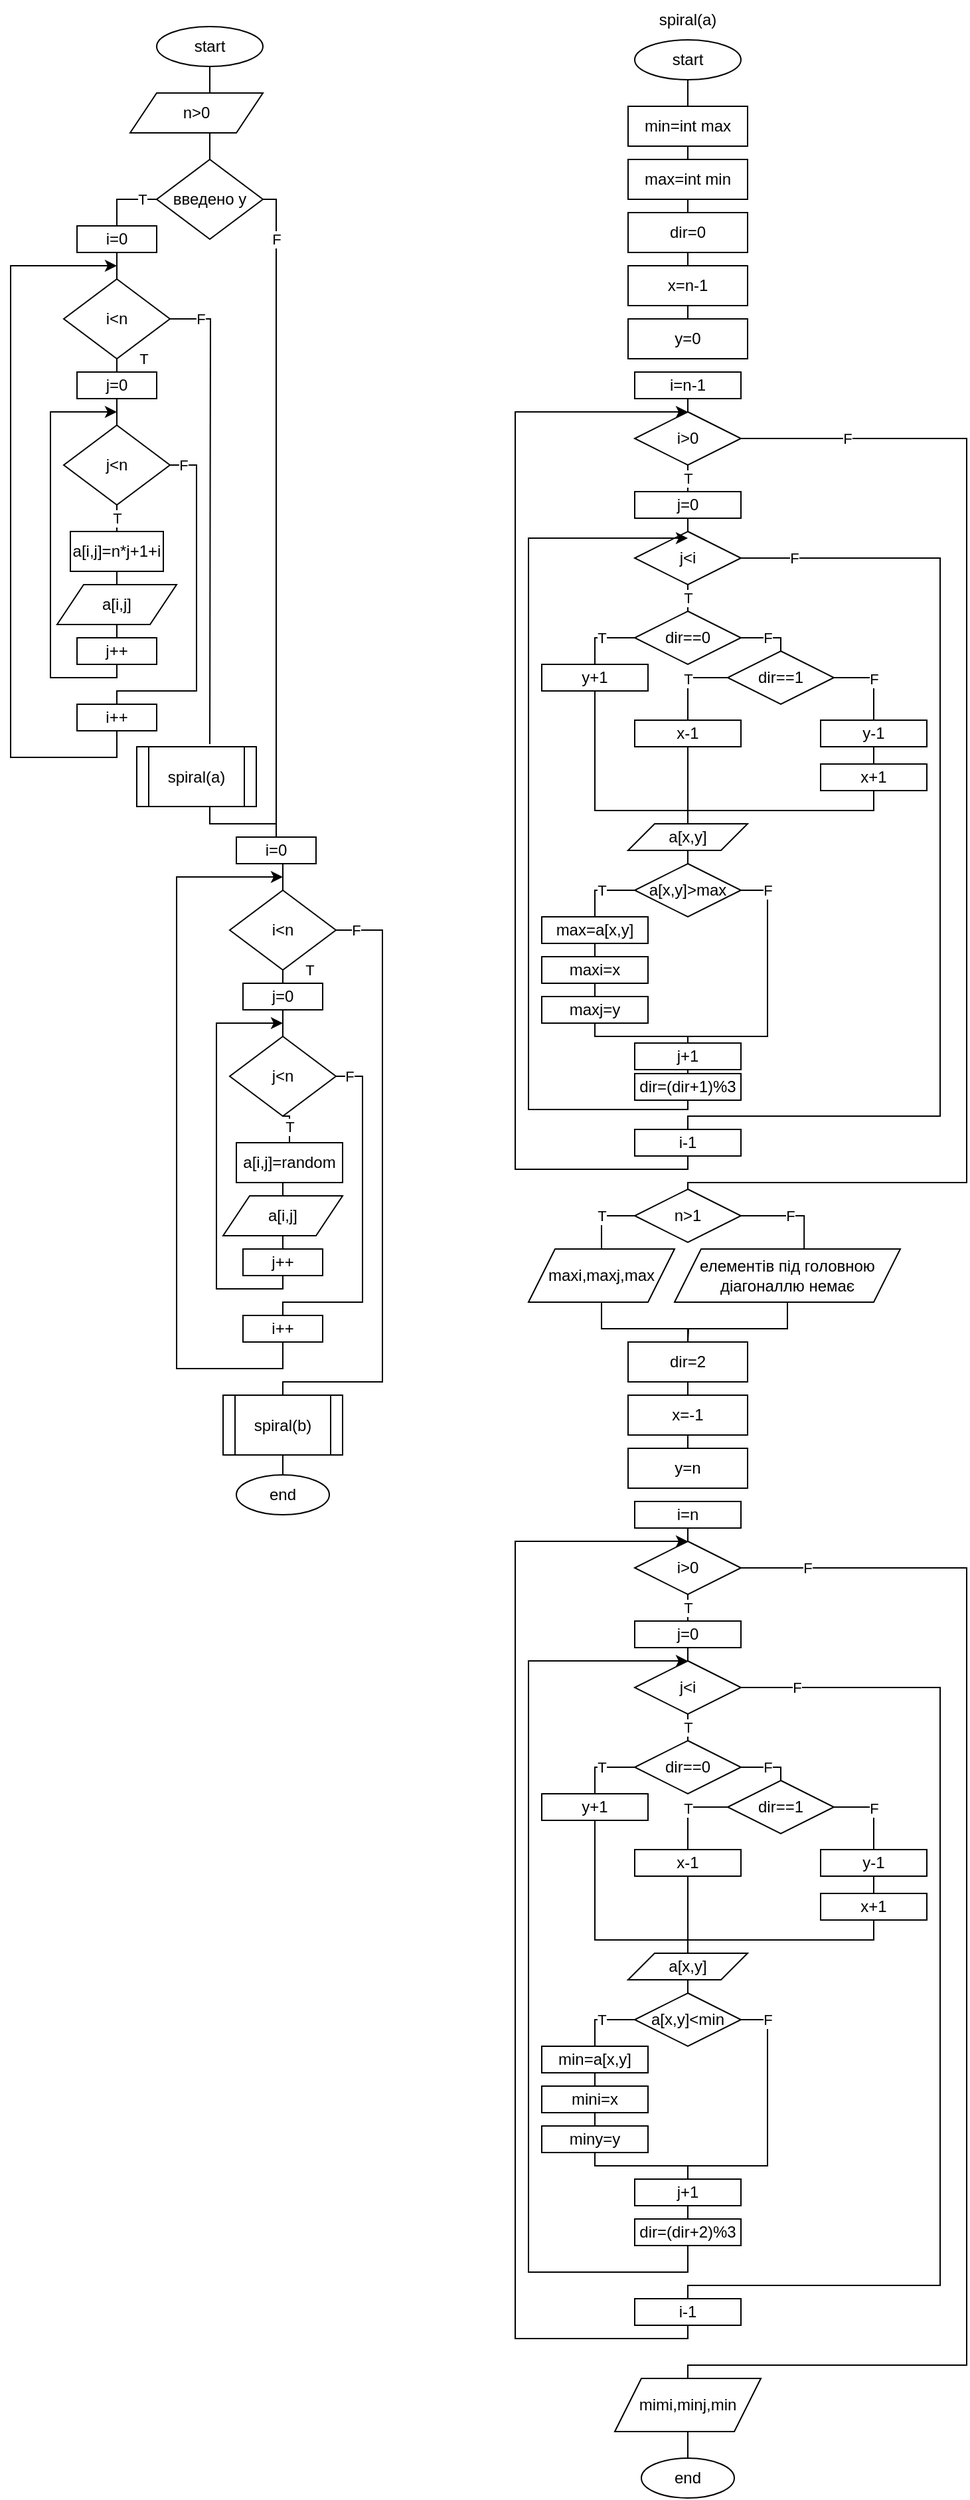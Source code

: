 <mxfile version="15.8.3" type="device"><diagram id="817BqysdVXZnZesyLynU" name="Page-1"><mxGraphModel dx="571" dy="338" grid="1" gridSize="10" guides="1" tooltips="1" connect="1" arrows="1" fold="1" page="1" pageScale="1" pageWidth="827" pageHeight="1169" math="0" shadow="0"><root><mxCell id="0"/><mxCell id="1" parent="0"/><mxCell id="iMZsh2iCq_aLmvbt0NSU-3" style="edgeStyle=orthogonalEdgeStyle;rounded=0;orthogonalLoop=1;jettySize=auto;html=1;exitX=0.5;exitY=1;exitDx=0;exitDy=0;entryX=0.6;entryY=0.067;entryDx=0;entryDy=0;entryPerimeter=0;endArrow=none;endFill=0;" edge="1" parent="1" source="iMZsh2iCq_aLmvbt0NSU-1" target="iMZsh2iCq_aLmvbt0NSU-2"><mxGeometry relative="1" as="geometry"/></mxCell><mxCell id="iMZsh2iCq_aLmvbt0NSU-1" value="start" style="ellipse;whiteSpace=wrap;html=1;" vertex="1" parent="1"><mxGeometry x="200" y="20" width="80" height="30" as="geometry"/></mxCell><mxCell id="iMZsh2iCq_aLmvbt0NSU-6" style="edgeStyle=orthogonalEdgeStyle;rounded=0;orthogonalLoop=1;jettySize=auto;html=1;exitX=0.5;exitY=1;exitDx=0;exitDy=0;entryX=0.5;entryY=0;entryDx=0;entryDy=0;endArrow=none;endFill=0;" edge="1" parent="1" source="iMZsh2iCq_aLmvbt0NSU-2" target="iMZsh2iCq_aLmvbt0NSU-5"><mxGeometry relative="1" as="geometry"/></mxCell><mxCell id="iMZsh2iCq_aLmvbt0NSU-2" value="n&amp;gt;0" style="shape=parallelogram;perimeter=parallelogramPerimeter;whiteSpace=wrap;html=1;fixedSize=1;" vertex="1" parent="1"><mxGeometry x="180" y="70" width="100" height="30" as="geometry"/></mxCell><mxCell id="iMZsh2iCq_aLmvbt0NSU-8" value="T" style="edgeStyle=orthogonalEdgeStyle;rounded=0;orthogonalLoop=1;jettySize=auto;html=1;exitX=0;exitY=0.5;exitDx=0;exitDy=0;entryX=0.5;entryY=0;entryDx=0;entryDy=0;endArrow=none;endFill=0;" edge="1" parent="1" source="iMZsh2iCq_aLmvbt0NSU-5" target="iMZsh2iCq_aLmvbt0NSU-7"><mxGeometry x="-0.556" relative="1" as="geometry"><mxPoint as="offset"/></mxGeometry></mxCell><mxCell id="iMZsh2iCq_aLmvbt0NSU-45" value="F" style="edgeStyle=orthogonalEdgeStyle;rounded=0;orthogonalLoop=1;jettySize=auto;html=1;exitX=1;exitY=0.5;exitDx=0;exitDy=0;endArrow=none;endFill=0;entryX=0.5;entryY=0;entryDx=0;entryDy=0;" edge="1" parent="1" source="iMZsh2iCq_aLmvbt0NSU-5" target="iMZsh2iCq_aLmvbt0NSU-28"><mxGeometry x="-0.837" relative="1" as="geometry"><mxPoint x="290" y="240" as="targetPoint"/><Array as="points"><mxPoint x="290" y="150"/></Array><mxPoint as="offset"/></mxGeometry></mxCell><mxCell id="iMZsh2iCq_aLmvbt0NSU-5" value="введено у" style="rhombus;whiteSpace=wrap;html=1;" vertex="1" parent="1"><mxGeometry x="200" y="120" width="80" height="60" as="geometry"/></mxCell><mxCell id="iMZsh2iCq_aLmvbt0NSU-11" style="edgeStyle=orthogonalEdgeStyle;rounded=0;orthogonalLoop=1;jettySize=auto;html=1;exitX=0.5;exitY=1;exitDx=0;exitDy=0;entryX=0.5;entryY=0;entryDx=0;entryDy=0;endArrow=none;endFill=0;" edge="1" parent="1" source="iMZsh2iCq_aLmvbt0NSU-7" target="iMZsh2iCq_aLmvbt0NSU-10"><mxGeometry relative="1" as="geometry"/></mxCell><mxCell id="iMZsh2iCq_aLmvbt0NSU-7" value="i=0" style="rounded=0;whiteSpace=wrap;html=1;" vertex="1" parent="1"><mxGeometry x="140" y="170" width="60" height="20" as="geometry"/></mxCell><mxCell id="iMZsh2iCq_aLmvbt0NSU-15" value="T" style="edgeStyle=orthogonalEdgeStyle;rounded=0;orthogonalLoop=1;jettySize=auto;html=1;exitX=0.5;exitY=1;exitDx=0;exitDy=0;entryX=0.5;entryY=0;entryDx=0;entryDy=0;endArrow=none;endFill=0;" edge="1" parent="1" source="iMZsh2iCq_aLmvbt0NSU-10" target="iMZsh2iCq_aLmvbt0NSU-13"><mxGeometry x="-1" y="20" relative="1" as="geometry"><mxPoint as="offset"/></mxGeometry></mxCell><mxCell id="iMZsh2iCq_aLmvbt0NSU-44" value="F" style="edgeStyle=orthogonalEdgeStyle;rounded=0;orthogonalLoop=1;jettySize=auto;html=1;exitX=1;exitY=0.5;exitDx=0;exitDy=0;endArrow=none;endFill=0;" edge="1" parent="1" source="iMZsh2iCq_aLmvbt0NSU-10"><mxGeometry x="-0.871" relative="1" as="geometry"><mxPoint x="240" y="560" as="targetPoint"/><mxPoint as="offset"/></mxGeometry></mxCell><mxCell id="iMZsh2iCq_aLmvbt0NSU-10" value="i&amp;lt;n" style="rhombus;whiteSpace=wrap;html=1;" vertex="1" parent="1"><mxGeometry x="130" y="210" width="80" height="60" as="geometry"/></mxCell><mxCell id="iMZsh2iCq_aLmvbt0NSU-12" style="edgeStyle=orthogonalEdgeStyle;rounded=0;orthogonalLoop=1;jettySize=auto;html=1;exitX=0.5;exitY=1;exitDx=0;exitDy=0;entryX=0.5;entryY=0;entryDx=0;entryDy=0;endArrow=none;endFill=0;" edge="1" parent="1" source="iMZsh2iCq_aLmvbt0NSU-13" target="iMZsh2iCq_aLmvbt0NSU-14"><mxGeometry relative="1" as="geometry"/></mxCell><mxCell id="iMZsh2iCq_aLmvbt0NSU-13" value="j=0" style="rounded=0;whiteSpace=wrap;html=1;" vertex="1" parent="1"><mxGeometry x="140" y="280" width="60" height="20" as="geometry"/></mxCell><mxCell id="iMZsh2iCq_aLmvbt0NSU-17" value="T" style="edgeStyle=orthogonalEdgeStyle;rounded=0;orthogonalLoop=1;jettySize=auto;html=1;exitX=0.5;exitY=1;exitDx=0;exitDy=0;entryX=0.5;entryY=0;entryDx=0;entryDy=0;endArrow=none;endFill=0;" edge="1" parent="1" source="iMZsh2iCq_aLmvbt0NSU-14" target="iMZsh2iCq_aLmvbt0NSU-16"><mxGeometry relative="1" as="geometry"/></mxCell><mxCell id="iMZsh2iCq_aLmvbt0NSU-24" value="F" style="edgeStyle=orthogonalEdgeStyle;rounded=0;orthogonalLoop=1;jettySize=auto;html=1;exitX=1;exitY=0.5;exitDx=0;exitDy=0;entryX=0.5;entryY=0;entryDx=0;entryDy=0;endArrow=none;endFill=0;" edge="1" parent="1" source="iMZsh2iCq_aLmvbt0NSU-14" target="iMZsh2iCq_aLmvbt0NSU-21"><mxGeometry x="-0.923" relative="1" as="geometry"><Array as="points"><mxPoint x="230" y="350"/><mxPoint x="230" y="520"/><mxPoint x="170" y="520"/></Array><mxPoint as="offset"/></mxGeometry></mxCell><mxCell id="iMZsh2iCq_aLmvbt0NSU-14" value="j&amp;lt;n" style="rhombus;whiteSpace=wrap;html=1;" vertex="1" parent="1"><mxGeometry x="130" y="320" width="80" height="60" as="geometry"/></mxCell><mxCell id="iMZsh2iCq_aLmvbt0NSU-19" style="edgeStyle=orthogonalEdgeStyle;rounded=0;orthogonalLoop=1;jettySize=auto;html=1;exitX=0.5;exitY=1;exitDx=0;exitDy=0;entryX=0.5;entryY=0;entryDx=0;entryDy=0;endArrow=none;endFill=0;" edge="1" parent="1" source="iMZsh2iCq_aLmvbt0NSU-16" target="iMZsh2iCq_aLmvbt0NSU-18"><mxGeometry relative="1" as="geometry"/></mxCell><mxCell id="iMZsh2iCq_aLmvbt0NSU-16" value="a[i,j]=n*j+1+i" style="rounded=0;whiteSpace=wrap;html=1;" vertex="1" parent="1"><mxGeometry x="135" y="400" width="70" height="30" as="geometry"/></mxCell><mxCell id="iMZsh2iCq_aLmvbt0NSU-22" style="edgeStyle=orthogonalEdgeStyle;rounded=0;orthogonalLoop=1;jettySize=auto;html=1;exitX=0.5;exitY=1;exitDx=0;exitDy=0;entryX=0.5;entryY=0;entryDx=0;entryDy=0;endArrow=none;endFill=0;" edge="1" parent="1" source="iMZsh2iCq_aLmvbt0NSU-18" target="iMZsh2iCq_aLmvbt0NSU-20"><mxGeometry relative="1" as="geometry"/></mxCell><mxCell id="iMZsh2iCq_aLmvbt0NSU-18" value="a[i,j]" style="shape=parallelogram;perimeter=parallelogramPerimeter;whiteSpace=wrap;html=1;fixedSize=1;" vertex="1" parent="1"><mxGeometry x="125" y="440" width="90" height="30" as="geometry"/></mxCell><mxCell id="iMZsh2iCq_aLmvbt0NSU-25" style="edgeStyle=orthogonalEdgeStyle;rounded=0;orthogonalLoop=1;jettySize=auto;html=1;exitX=0.5;exitY=1;exitDx=0;exitDy=0;endArrow=classic;endFill=1;" edge="1" parent="1" source="iMZsh2iCq_aLmvbt0NSU-20"><mxGeometry relative="1" as="geometry"><mxPoint x="170" y="310" as="targetPoint"/><Array as="points"><mxPoint x="170" y="510"/><mxPoint x="120" y="510"/><mxPoint x="120" y="310"/></Array></mxGeometry></mxCell><mxCell id="iMZsh2iCq_aLmvbt0NSU-20" value="j++" style="rounded=0;whiteSpace=wrap;html=1;" vertex="1" parent="1"><mxGeometry x="140" y="480" width="60" height="20" as="geometry"/></mxCell><mxCell id="iMZsh2iCq_aLmvbt0NSU-26" style="edgeStyle=orthogonalEdgeStyle;rounded=0;orthogonalLoop=1;jettySize=auto;html=1;exitX=0.5;exitY=1;exitDx=0;exitDy=0;endArrow=classic;endFill=1;" edge="1" parent="1" source="iMZsh2iCq_aLmvbt0NSU-21"><mxGeometry relative="1" as="geometry"><mxPoint x="170" y="200" as="targetPoint"/><Array as="points"><mxPoint x="170" y="570"/><mxPoint x="90" y="570"/><mxPoint x="90" y="200"/><mxPoint x="170" y="200"/></Array></mxGeometry></mxCell><mxCell id="iMZsh2iCq_aLmvbt0NSU-21" value="i++" style="rounded=0;whiteSpace=wrap;html=1;" vertex="1" parent="1"><mxGeometry x="140" y="530" width="60" height="20" as="geometry"/></mxCell><mxCell id="iMZsh2iCq_aLmvbt0NSU-27" style="edgeStyle=orthogonalEdgeStyle;rounded=0;orthogonalLoop=1;jettySize=auto;html=1;exitX=0.5;exitY=1;exitDx=0;exitDy=0;entryX=0.5;entryY=0;entryDx=0;entryDy=0;endArrow=none;endFill=0;" edge="1" parent="1" source="iMZsh2iCq_aLmvbt0NSU-28" target="iMZsh2iCq_aLmvbt0NSU-30"><mxGeometry relative="1" as="geometry"/></mxCell><mxCell id="iMZsh2iCq_aLmvbt0NSU-28" value="i=0" style="rounded=0;whiteSpace=wrap;html=1;" vertex="1" parent="1"><mxGeometry x="260" y="630" width="60" height="20" as="geometry"/></mxCell><mxCell id="iMZsh2iCq_aLmvbt0NSU-29" value="T" style="edgeStyle=orthogonalEdgeStyle;rounded=0;orthogonalLoop=1;jettySize=auto;html=1;exitX=0.5;exitY=1;exitDx=0;exitDy=0;entryX=0.5;entryY=0;entryDx=0;entryDy=0;endArrow=none;endFill=0;" edge="1" parent="1" source="iMZsh2iCq_aLmvbt0NSU-30" target="iMZsh2iCq_aLmvbt0NSU-32"><mxGeometry x="-1" y="20" relative="1" as="geometry"><mxPoint as="offset"/></mxGeometry></mxCell><mxCell id="iMZsh2iCq_aLmvbt0NSU-49" value="F" style="edgeStyle=orthogonalEdgeStyle;rounded=0;orthogonalLoop=1;jettySize=auto;html=1;exitX=1;exitY=0.5;exitDx=0;exitDy=0;entryX=0.5;entryY=0;entryDx=0;entryDy=0;endArrow=none;endFill=0;" edge="1" parent="1" source="iMZsh2iCq_aLmvbt0NSU-30" target="iMZsh2iCq_aLmvbt0NSU-48"><mxGeometry x="-0.935" relative="1" as="geometry"><Array as="points"><mxPoint x="370" y="700"/><mxPoint x="370" y="1040"/><mxPoint x="295" y="1040"/></Array><mxPoint as="offset"/></mxGeometry></mxCell><mxCell id="iMZsh2iCq_aLmvbt0NSU-30" value="i&amp;lt;n" style="rhombus;whiteSpace=wrap;html=1;" vertex="1" parent="1"><mxGeometry x="255" y="670" width="80" height="60" as="geometry"/></mxCell><mxCell id="iMZsh2iCq_aLmvbt0NSU-31" style="edgeStyle=orthogonalEdgeStyle;rounded=0;orthogonalLoop=1;jettySize=auto;html=1;exitX=0.5;exitY=1;exitDx=0;exitDy=0;entryX=0.5;entryY=0;entryDx=0;entryDy=0;endArrow=none;endFill=0;" edge="1" parent="1" source="iMZsh2iCq_aLmvbt0NSU-32" target="iMZsh2iCq_aLmvbt0NSU-35"><mxGeometry relative="1" as="geometry"/></mxCell><mxCell id="iMZsh2iCq_aLmvbt0NSU-32" value="j=0" style="rounded=0;whiteSpace=wrap;html=1;" vertex="1" parent="1"><mxGeometry x="265" y="740" width="60" height="20" as="geometry"/></mxCell><mxCell id="iMZsh2iCq_aLmvbt0NSU-33" value="T" style="edgeStyle=orthogonalEdgeStyle;rounded=0;orthogonalLoop=1;jettySize=auto;html=1;exitX=0.5;exitY=1;exitDx=0;exitDy=0;entryX=0.5;entryY=0;entryDx=0;entryDy=0;endArrow=none;endFill=0;" edge="1" parent="1" source="iMZsh2iCq_aLmvbt0NSU-35" target="iMZsh2iCq_aLmvbt0NSU-37"><mxGeometry relative="1" as="geometry"/></mxCell><mxCell id="iMZsh2iCq_aLmvbt0NSU-34" value="F" style="edgeStyle=orthogonalEdgeStyle;rounded=0;orthogonalLoop=1;jettySize=auto;html=1;exitX=1;exitY=0.5;exitDx=0;exitDy=0;entryX=0.5;entryY=0;entryDx=0;entryDy=0;endArrow=none;endFill=0;" edge="1" parent="1" source="iMZsh2iCq_aLmvbt0NSU-35" target="iMZsh2iCq_aLmvbt0NSU-43"><mxGeometry x="-0.923" relative="1" as="geometry"><Array as="points"><mxPoint x="355" y="810"/><mxPoint x="355" y="980"/><mxPoint x="295" y="980"/></Array><mxPoint as="offset"/></mxGeometry></mxCell><mxCell id="iMZsh2iCq_aLmvbt0NSU-35" value="j&amp;lt;n" style="rhombus;whiteSpace=wrap;html=1;" vertex="1" parent="1"><mxGeometry x="255" y="780" width="80" height="60" as="geometry"/></mxCell><mxCell id="iMZsh2iCq_aLmvbt0NSU-36" style="edgeStyle=orthogonalEdgeStyle;rounded=0;orthogonalLoop=1;jettySize=auto;html=1;exitX=0.5;exitY=1;exitDx=0;exitDy=0;entryX=0.5;entryY=0;entryDx=0;entryDy=0;endArrow=none;endFill=0;" edge="1" parent="1" source="iMZsh2iCq_aLmvbt0NSU-37" target="iMZsh2iCq_aLmvbt0NSU-39"><mxGeometry relative="1" as="geometry"/></mxCell><mxCell id="iMZsh2iCq_aLmvbt0NSU-37" value="a[i,j]=random" style="rounded=0;whiteSpace=wrap;html=1;" vertex="1" parent="1"><mxGeometry x="260" y="860" width="80" height="30" as="geometry"/></mxCell><mxCell id="iMZsh2iCq_aLmvbt0NSU-38" style="edgeStyle=orthogonalEdgeStyle;rounded=0;orthogonalLoop=1;jettySize=auto;html=1;exitX=0.5;exitY=1;exitDx=0;exitDy=0;entryX=0.5;entryY=0;entryDx=0;entryDy=0;endArrow=none;endFill=0;" edge="1" parent="1" source="iMZsh2iCq_aLmvbt0NSU-39" target="iMZsh2iCq_aLmvbt0NSU-41"><mxGeometry relative="1" as="geometry"/></mxCell><mxCell id="iMZsh2iCq_aLmvbt0NSU-39" value="a[i,j]" style="shape=parallelogram;perimeter=parallelogramPerimeter;whiteSpace=wrap;html=1;fixedSize=1;" vertex="1" parent="1"><mxGeometry x="250" y="900" width="90" height="30" as="geometry"/></mxCell><mxCell id="iMZsh2iCq_aLmvbt0NSU-40" style="edgeStyle=orthogonalEdgeStyle;rounded=0;orthogonalLoop=1;jettySize=auto;html=1;exitX=0.5;exitY=1;exitDx=0;exitDy=0;endArrow=classic;endFill=1;" edge="1" parent="1" source="iMZsh2iCq_aLmvbt0NSU-41"><mxGeometry relative="1" as="geometry"><mxPoint x="295" y="770" as="targetPoint"/><Array as="points"><mxPoint x="295" y="970"/><mxPoint x="245" y="970"/><mxPoint x="245" y="770"/></Array></mxGeometry></mxCell><mxCell id="iMZsh2iCq_aLmvbt0NSU-41" value="j++" style="rounded=0;whiteSpace=wrap;html=1;" vertex="1" parent="1"><mxGeometry x="265" y="940" width="60" height="20" as="geometry"/></mxCell><mxCell id="iMZsh2iCq_aLmvbt0NSU-42" style="edgeStyle=orthogonalEdgeStyle;rounded=0;orthogonalLoop=1;jettySize=auto;html=1;exitX=0.5;exitY=1;exitDx=0;exitDy=0;endArrow=classic;endFill=1;" edge="1" parent="1" source="iMZsh2iCq_aLmvbt0NSU-43"><mxGeometry relative="1" as="geometry"><mxPoint x="295" y="660" as="targetPoint"/><Array as="points"><mxPoint x="295" y="1030"/><mxPoint x="215" y="1030"/><mxPoint x="215" y="660"/><mxPoint x="295" y="660"/></Array></mxGeometry></mxCell><mxCell id="iMZsh2iCq_aLmvbt0NSU-43" value="i++" style="rounded=0;whiteSpace=wrap;html=1;" vertex="1" parent="1"><mxGeometry x="265" y="990" width="60" height="20" as="geometry"/></mxCell><mxCell id="iMZsh2iCq_aLmvbt0NSU-47" style="edgeStyle=orthogonalEdgeStyle;rounded=0;orthogonalLoop=1;jettySize=auto;html=1;exitX=0.75;exitY=1;exitDx=0;exitDy=0;endArrow=none;endFill=0;" edge="1" parent="1" source="iMZsh2iCq_aLmvbt0NSU-46"><mxGeometry relative="1" as="geometry"><mxPoint x="290.0" y="630" as="targetPoint"/><Array as="points"><mxPoint x="240" y="607"/><mxPoint x="240" y="620"/><mxPoint x="290" y="620"/></Array></mxGeometry></mxCell><mxCell id="iMZsh2iCq_aLmvbt0NSU-46" value="spiral(a)" style="shape=process;whiteSpace=wrap;html=1;backgroundOutline=1;" vertex="1" parent="1"><mxGeometry x="185" y="562" width="90" height="45" as="geometry"/></mxCell><mxCell id="iMZsh2iCq_aLmvbt0NSU-51" style="edgeStyle=orthogonalEdgeStyle;rounded=0;orthogonalLoop=1;jettySize=auto;html=1;exitX=0.5;exitY=1;exitDx=0;exitDy=0;entryX=0.5;entryY=0;entryDx=0;entryDy=0;endArrow=none;endFill=0;" edge="1" parent="1" source="iMZsh2iCq_aLmvbt0NSU-48" target="iMZsh2iCq_aLmvbt0NSU-50"><mxGeometry relative="1" as="geometry"/></mxCell><mxCell id="iMZsh2iCq_aLmvbt0NSU-48" value="spiral(b)" style="shape=process;whiteSpace=wrap;html=1;backgroundOutline=1;" vertex="1" parent="1"><mxGeometry x="250" y="1050" width="90" height="45" as="geometry"/></mxCell><mxCell id="iMZsh2iCq_aLmvbt0NSU-50" value="end" style="ellipse;whiteSpace=wrap;html=1;" vertex="1" parent="1"><mxGeometry x="260" y="1110" width="70" height="30" as="geometry"/></mxCell><mxCell id="iMZsh2iCq_aLmvbt0NSU-56" style="edgeStyle=orthogonalEdgeStyle;rounded=0;orthogonalLoop=1;jettySize=auto;html=1;exitX=0.5;exitY=1;exitDx=0;exitDy=0;entryX=0.5;entryY=0;entryDx=0;entryDy=0;endArrow=none;endFill=0;" edge="1" parent="1" source="iMZsh2iCq_aLmvbt0NSU-52" target="iMZsh2iCq_aLmvbt0NSU-54"><mxGeometry relative="1" as="geometry"/></mxCell><mxCell id="iMZsh2iCq_aLmvbt0NSU-52" value="start" style="ellipse;whiteSpace=wrap;html=1;" vertex="1" parent="1"><mxGeometry x="560" y="30" width="80" height="30" as="geometry"/></mxCell><mxCell id="iMZsh2iCq_aLmvbt0NSU-53" value="spiral(a)" style="text;html=1;strokeColor=none;fillColor=none;align=center;verticalAlign=middle;whiteSpace=wrap;rounded=0;" vertex="1" parent="1"><mxGeometry x="570" width="60" height="30" as="geometry"/></mxCell><mxCell id="iMZsh2iCq_aLmvbt0NSU-57" style="edgeStyle=orthogonalEdgeStyle;rounded=0;orthogonalLoop=1;jettySize=auto;html=1;exitX=0.5;exitY=1;exitDx=0;exitDy=0;entryX=0.5;entryY=0;entryDx=0;entryDy=0;endArrow=none;endFill=0;" edge="1" parent="1" source="iMZsh2iCq_aLmvbt0NSU-54" target="iMZsh2iCq_aLmvbt0NSU-55"><mxGeometry relative="1" as="geometry"/></mxCell><mxCell id="iMZsh2iCq_aLmvbt0NSU-54" value="min=int max" style="rounded=0;whiteSpace=wrap;html=1;" vertex="1" parent="1"><mxGeometry x="555" y="80" width="90" height="30" as="geometry"/></mxCell><mxCell id="iMZsh2iCq_aLmvbt0NSU-62" style="edgeStyle=orthogonalEdgeStyle;rounded=0;orthogonalLoop=1;jettySize=auto;html=1;exitX=0.5;exitY=1;exitDx=0;exitDy=0;entryX=0.5;entryY=0;entryDx=0;entryDy=0;endArrow=none;endFill=0;" edge="1" parent="1" source="iMZsh2iCq_aLmvbt0NSU-55" target="iMZsh2iCq_aLmvbt0NSU-59"><mxGeometry relative="1" as="geometry"/></mxCell><mxCell id="iMZsh2iCq_aLmvbt0NSU-55" value="max=int min" style="rounded=0;whiteSpace=wrap;html=1;" vertex="1" parent="1"><mxGeometry x="555" y="120" width="90" height="30" as="geometry"/></mxCell><mxCell id="iMZsh2iCq_aLmvbt0NSU-71" value="T" style="edgeStyle=orthogonalEdgeStyle;rounded=0;orthogonalLoop=1;jettySize=auto;html=1;exitX=0.5;exitY=1;exitDx=0;exitDy=0;entryX=0.5;entryY=0;entryDx=0;entryDy=0;endArrow=none;endFill=0;" edge="1" parent="1" source="iMZsh2iCq_aLmvbt0NSU-58" target="iMZsh2iCq_aLmvbt0NSU-69"><mxGeometry relative="1" as="geometry"/></mxCell><mxCell id="iMZsh2iCq_aLmvbt0NSU-113" value="F" style="edgeStyle=orthogonalEdgeStyle;rounded=0;orthogonalLoop=1;jettySize=auto;html=1;exitX=1;exitY=0.5;exitDx=0;exitDy=0;entryX=0.5;entryY=0;entryDx=0;entryDy=0;endArrow=none;endFill=0;" edge="1" parent="1" source="iMZsh2iCq_aLmvbt0NSU-58" target="iMZsh2iCq_aLmvbt0NSU-107"><mxGeometry x="-0.831" relative="1" as="geometry"><Array as="points"><mxPoint x="810" y="330"/><mxPoint x="810" y="890"/><mxPoint x="600" y="890"/></Array><mxPoint as="offset"/></mxGeometry></mxCell><mxCell id="iMZsh2iCq_aLmvbt0NSU-58" value="i&amp;gt;0" style="rhombus;whiteSpace=wrap;html=1;" vertex="1" parent="1"><mxGeometry x="560" y="310" width="80" height="40" as="geometry"/></mxCell><mxCell id="iMZsh2iCq_aLmvbt0NSU-63" style="edgeStyle=orthogonalEdgeStyle;rounded=0;orthogonalLoop=1;jettySize=auto;html=1;exitX=0.5;exitY=1;exitDx=0;exitDy=0;entryX=0.5;entryY=0;entryDx=0;entryDy=0;endArrow=none;endFill=0;" edge="1" parent="1" source="iMZsh2iCq_aLmvbt0NSU-59" target="iMZsh2iCq_aLmvbt0NSU-60"><mxGeometry relative="1" as="geometry"/></mxCell><mxCell id="iMZsh2iCq_aLmvbt0NSU-59" value="dir=0&lt;span style=&quot;color: rgba(0 , 0 , 0 , 0) ; font-family: monospace ; font-size: 0px&quot;&gt;%3CmxGraphModel%3E%3Croot%3E%3CmxCell%20id%3D%220%22%2F%3E%3CmxCell%20id%3D%221%22%20parent%3D%220%22%2F%3E%3CmxCell%20id%3D%222%22%20value%3D%22max%3Dint%20min%22%20style%3D%22rounded%3D0%3BwhiteSpace%3Dwrap%3Bhtml%3D1%3B%22%20vertex%3D%221%22%20parent%3D%221%22%3E%3CmxGeometry%20x%3D%22555%22%20y%3D%22120%22%20width%3D%2290%22%20height%3D%2230%22%20as%3D%22geometry%22%2F%3E%3C%2FmxCell%3E%3C%2Froot%3E%3C%2FmxGraphModel%3E&lt;/span&gt;" style="rounded=0;whiteSpace=wrap;html=1;" vertex="1" parent="1"><mxGeometry x="555" y="160" width="90" height="30" as="geometry"/></mxCell><mxCell id="iMZsh2iCq_aLmvbt0NSU-64" style="edgeStyle=orthogonalEdgeStyle;rounded=0;orthogonalLoop=1;jettySize=auto;html=1;exitX=0.5;exitY=1;exitDx=0;exitDy=0;entryX=0.5;entryY=0;entryDx=0;entryDy=0;endArrow=none;endFill=0;" edge="1" parent="1" source="iMZsh2iCq_aLmvbt0NSU-60" target="iMZsh2iCq_aLmvbt0NSU-61"><mxGeometry relative="1" as="geometry"/></mxCell><mxCell id="iMZsh2iCq_aLmvbt0NSU-60" value="x=n-1" style="rounded=0;whiteSpace=wrap;html=1;" vertex="1" parent="1"><mxGeometry x="555" y="200" width="90" height="30" as="geometry"/></mxCell><mxCell id="iMZsh2iCq_aLmvbt0NSU-61" value="y=0" style="rounded=0;whiteSpace=wrap;html=1;" vertex="1" parent="1"><mxGeometry x="555" y="240" width="90" height="30" as="geometry"/></mxCell><mxCell id="iMZsh2iCq_aLmvbt0NSU-67" style="edgeStyle=orthogonalEdgeStyle;rounded=0;orthogonalLoop=1;jettySize=auto;html=1;exitX=0.5;exitY=1;exitDx=0;exitDy=0;entryX=0.5;entryY=0;entryDx=0;entryDy=0;endArrow=none;endFill=0;" edge="1" parent="1" source="iMZsh2iCq_aLmvbt0NSU-66" target="iMZsh2iCq_aLmvbt0NSU-58"><mxGeometry relative="1" as="geometry"/></mxCell><mxCell id="iMZsh2iCq_aLmvbt0NSU-66" value="i=n-1" style="rounded=0;whiteSpace=wrap;html=1;" vertex="1" parent="1"><mxGeometry x="560" y="280" width="80" height="20" as="geometry"/></mxCell><mxCell id="iMZsh2iCq_aLmvbt0NSU-72" style="edgeStyle=orthogonalEdgeStyle;rounded=0;orthogonalLoop=1;jettySize=auto;html=1;exitX=0.5;exitY=1;exitDx=0;exitDy=0;entryX=0.5;entryY=0;entryDx=0;entryDy=0;endArrow=none;endFill=0;" edge="1" parent="1" source="iMZsh2iCq_aLmvbt0NSU-69" target="iMZsh2iCq_aLmvbt0NSU-70"><mxGeometry relative="1" as="geometry"/></mxCell><mxCell id="iMZsh2iCq_aLmvbt0NSU-69" value="j=0" style="rounded=0;whiteSpace=wrap;html=1;" vertex="1" parent="1"><mxGeometry x="560" y="370" width="80" height="20" as="geometry"/></mxCell><mxCell id="iMZsh2iCq_aLmvbt0NSU-80" value="T" style="edgeStyle=orthogonalEdgeStyle;rounded=0;orthogonalLoop=1;jettySize=auto;html=1;exitX=0.5;exitY=1;exitDx=0;exitDy=0;entryX=0.5;entryY=0;entryDx=0;entryDy=0;endArrow=none;endFill=0;" edge="1" parent="1" source="iMZsh2iCq_aLmvbt0NSU-70" target="iMZsh2iCq_aLmvbt0NSU-74"><mxGeometry relative="1" as="geometry"/></mxCell><mxCell id="iMZsh2iCq_aLmvbt0NSU-106" value="F" style="edgeStyle=orthogonalEdgeStyle;rounded=0;orthogonalLoop=1;jettySize=auto;html=1;exitX=1;exitY=0.5;exitDx=0;exitDy=0;entryX=0.5;entryY=0;entryDx=0;entryDy=0;endArrow=none;endFill=0;" edge="1" parent="1" source="iMZsh2iCq_aLmvbt0NSU-70" target="iMZsh2iCq_aLmvbt0NSU-104"><mxGeometry x="-0.896" relative="1" as="geometry"><Array as="points"><mxPoint x="790" y="420"/><mxPoint x="790" y="840"/><mxPoint x="600" y="840"/></Array><mxPoint as="offset"/></mxGeometry></mxCell><mxCell id="iMZsh2iCq_aLmvbt0NSU-70" value="j&amp;lt;i" style="rhombus;whiteSpace=wrap;html=1;" vertex="1" parent="1"><mxGeometry x="560" y="400" width="80" height="40" as="geometry"/></mxCell><mxCell id="iMZsh2iCq_aLmvbt0NSU-81" value="T" style="edgeStyle=orthogonalEdgeStyle;rounded=0;orthogonalLoop=1;jettySize=auto;html=1;exitX=0;exitY=0.5;exitDx=0;exitDy=0;entryX=0.5;entryY=0;entryDx=0;entryDy=0;endArrow=none;endFill=0;" edge="1" parent="1" source="iMZsh2iCq_aLmvbt0NSU-74" target="iMZsh2iCq_aLmvbt0NSU-75"><mxGeometry relative="1" as="geometry"/></mxCell><mxCell id="iMZsh2iCq_aLmvbt0NSU-82" value="F" style="edgeStyle=orthogonalEdgeStyle;rounded=0;orthogonalLoop=1;jettySize=auto;html=1;exitX=1;exitY=0.5;exitDx=0;exitDy=0;entryX=0.5;entryY=0;entryDx=0;entryDy=0;endArrow=none;endFill=0;" edge="1" parent="1" source="iMZsh2iCq_aLmvbt0NSU-74" target="iMZsh2iCq_aLmvbt0NSU-76"><mxGeometry relative="1" as="geometry"/></mxCell><mxCell id="iMZsh2iCq_aLmvbt0NSU-74" value="dir==0" style="rhombus;whiteSpace=wrap;html=1;" vertex="1" parent="1"><mxGeometry x="560" y="460" width="80" height="40" as="geometry"/></mxCell><mxCell id="iMZsh2iCq_aLmvbt0NSU-87" style="edgeStyle=orthogonalEdgeStyle;rounded=0;orthogonalLoop=1;jettySize=auto;html=1;exitX=0.5;exitY=1;exitDx=0;exitDy=0;entryX=0.5;entryY=0;entryDx=0;entryDy=0;endArrow=none;endFill=0;" edge="1" parent="1" source="iMZsh2iCq_aLmvbt0NSU-75" target="iMZsh2iCq_aLmvbt0NSU-86"><mxGeometry relative="1" as="geometry"><Array as="points"><mxPoint x="530" y="610"/><mxPoint x="600" y="610"/></Array></mxGeometry></mxCell><mxCell id="iMZsh2iCq_aLmvbt0NSU-75" value="y+1" style="rounded=0;whiteSpace=wrap;html=1;" vertex="1" parent="1"><mxGeometry x="490" y="500" width="80" height="20" as="geometry"/></mxCell><mxCell id="iMZsh2iCq_aLmvbt0NSU-83" value="T" style="edgeStyle=orthogonalEdgeStyle;rounded=0;orthogonalLoop=1;jettySize=auto;html=1;exitX=0;exitY=0.5;exitDx=0;exitDy=0;entryX=0.5;entryY=0;entryDx=0;entryDy=0;endArrow=none;endFill=0;" edge="1" parent="1" source="iMZsh2iCq_aLmvbt0NSU-76" target="iMZsh2iCq_aLmvbt0NSU-77"><mxGeometry relative="1" as="geometry"/></mxCell><mxCell id="iMZsh2iCq_aLmvbt0NSU-84" value="F" style="edgeStyle=orthogonalEdgeStyle;rounded=0;orthogonalLoop=1;jettySize=auto;html=1;exitX=1;exitY=0.5;exitDx=0;exitDy=0;entryX=0.5;entryY=0;entryDx=0;entryDy=0;endArrow=none;endFill=0;" edge="1" parent="1" source="iMZsh2iCq_aLmvbt0NSU-76" target="iMZsh2iCq_aLmvbt0NSU-78"><mxGeometry relative="1" as="geometry"/></mxCell><mxCell id="iMZsh2iCq_aLmvbt0NSU-76" value="dir==1" style="rhombus;whiteSpace=wrap;html=1;" vertex="1" parent="1"><mxGeometry x="630" y="490" width="80" height="40" as="geometry"/></mxCell><mxCell id="iMZsh2iCq_aLmvbt0NSU-88" style="edgeStyle=orthogonalEdgeStyle;rounded=0;orthogonalLoop=1;jettySize=auto;html=1;exitX=0.5;exitY=1;exitDx=0;exitDy=0;endArrow=none;endFill=0;" edge="1" parent="1" source="iMZsh2iCq_aLmvbt0NSU-77"><mxGeometry relative="1" as="geometry"><mxPoint x="600.034" y="610" as="targetPoint"/></mxGeometry></mxCell><mxCell id="iMZsh2iCq_aLmvbt0NSU-77" value="x-1" style="rounded=0;whiteSpace=wrap;html=1;" vertex="1" parent="1"><mxGeometry x="560" y="542" width="80" height="20" as="geometry"/></mxCell><mxCell id="iMZsh2iCq_aLmvbt0NSU-85" style="edgeStyle=orthogonalEdgeStyle;rounded=0;orthogonalLoop=1;jettySize=auto;html=1;exitX=0.5;exitY=1;exitDx=0;exitDy=0;entryX=0.5;entryY=0;entryDx=0;entryDy=0;endArrow=none;endFill=0;" edge="1" parent="1" source="iMZsh2iCq_aLmvbt0NSU-78" target="iMZsh2iCq_aLmvbt0NSU-79"><mxGeometry relative="1" as="geometry"/></mxCell><mxCell id="iMZsh2iCq_aLmvbt0NSU-78" value="y-1" style="rounded=0;whiteSpace=wrap;html=1;" vertex="1" parent="1"><mxGeometry x="700" y="542" width="80" height="20" as="geometry"/></mxCell><mxCell id="iMZsh2iCq_aLmvbt0NSU-89" style="edgeStyle=orthogonalEdgeStyle;rounded=0;orthogonalLoop=1;jettySize=auto;html=1;exitX=0.5;exitY=1;exitDx=0;exitDy=0;endArrow=none;endFill=0;" edge="1" parent="1" source="iMZsh2iCq_aLmvbt0NSU-79"><mxGeometry relative="1" as="geometry"><mxPoint x="600" y="620" as="targetPoint"/><Array as="points"><mxPoint x="740" y="610"/><mxPoint x="600" y="610"/></Array></mxGeometry></mxCell><mxCell id="iMZsh2iCq_aLmvbt0NSU-79" value="x+1" style="rounded=0;whiteSpace=wrap;html=1;" vertex="1" parent="1"><mxGeometry x="700" y="575" width="80" height="20" as="geometry"/></mxCell><mxCell id="iMZsh2iCq_aLmvbt0NSU-92" style="edgeStyle=orthogonalEdgeStyle;rounded=0;orthogonalLoop=1;jettySize=auto;html=1;exitX=0.5;exitY=1;exitDx=0;exitDy=0;entryX=0.5;entryY=0;entryDx=0;entryDy=0;endArrow=none;endFill=0;" edge="1" parent="1" source="iMZsh2iCq_aLmvbt0NSU-86" target="iMZsh2iCq_aLmvbt0NSU-91"><mxGeometry relative="1" as="geometry"/></mxCell><mxCell id="iMZsh2iCq_aLmvbt0NSU-86" value="a[x,y]" style="shape=parallelogram;perimeter=parallelogramPerimeter;whiteSpace=wrap;html=1;fixedSize=1;" vertex="1" parent="1"><mxGeometry x="555" y="620" width="90" height="20" as="geometry"/></mxCell><mxCell id="iMZsh2iCq_aLmvbt0NSU-96" value="T" style="edgeStyle=orthogonalEdgeStyle;rounded=0;orthogonalLoop=1;jettySize=auto;html=1;exitX=0;exitY=0.5;exitDx=0;exitDy=0;entryX=0.5;entryY=0;entryDx=0;entryDy=0;endArrow=none;endFill=0;" edge="1" parent="1" source="iMZsh2iCq_aLmvbt0NSU-91" target="iMZsh2iCq_aLmvbt0NSU-93"><mxGeometry relative="1" as="geometry"/></mxCell><mxCell id="iMZsh2iCq_aLmvbt0NSU-102" value="F" style="edgeStyle=orthogonalEdgeStyle;rounded=0;orthogonalLoop=1;jettySize=auto;html=1;exitX=1;exitY=0.5;exitDx=0;exitDy=0;endArrow=none;endFill=0;" edge="1" parent="1" source="iMZsh2iCq_aLmvbt0NSU-91"><mxGeometry x="-0.789" relative="1" as="geometry"><mxPoint x="600" y="780" as="targetPoint"/><Array as="points"><mxPoint x="660" y="670"/><mxPoint x="660" y="780"/></Array><mxPoint as="offset"/></mxGeometry></mxCell><mxCell id="iMZsh2iCq_aLmvbt0NSU-91" value="a[x,y]&amp;gt;max" style="rhombus;whiteSpace=wrap;html=1;" vertex="1" parent="1"><mxGeometry x="560" y="650" width="80" height="40" as="geometry"/></mxCell><mxCell id="iMZsh2iCq_aLmvbt0NSU-97" style="edgeStyle=orthogonalEdgeStyle;rounded=0;orthogonalLoop=1;jettySize=auto;html=1;exitX=0.5;exitY=1;exitDx=0;exitDy=0;entryX=0.5;entryY=0;entryDx=0;entryDy=0;endArrow=none;endFill=0;" edge="1" parent="1" source="iMZsh2iCq_aLmvbt0NSU-93" target="iMZsh2iCq_aLmvbt0NSU-94"><mxGeometry relative="1" as="geometry"/></mxCell><mxCell id="iMZsh2iCq_aLmvbt0NSU-93" value="max=a[x,y]" style="rounded=0;whiteSpace=wrap;html=1;" vertex="1" parent="1"><mxGeometry x="490" y="690" width="80" height="20" as="geometry"/></mxCell><mxCell id="iMZsh2iCq_aLmvbt0NSU-98" style="edgeStyle=orthogonalEdgeStyle;rounded=0;orthogonalLoop=1;jettySize=auto;html=1;exitX=0.5;exitY=1;exitDx=0;exitDy=0;entryX=0.5;entryY=0;entryDx=0;entryDy=0;endArrow=none;endFill=0;" edge="1" parent="1" source="iMZsh2iCq_aLmvbt0NSU-94" target="iMZsh2iCq_aLmvbt0NSU-95"><mxGeometry relative="1" as="geometry"/></mxCell><mxCell id="iMZsh2iCq_aLmvbt0NSU-94" value="maxi=x" style="rounded=0;whiteSpace=wrap;html=1;" vertex="1" parent="1"><mxGeometry x="490" y="720" width="80" height="20" as="geometry"/></mxCell><mxCell id="iMZsh2iCq_aLmvbt0NSU-101" style="edgeStyle=orthogonalEdgeStyle;rounded=0;orthogonalLoop=1;jettySize=auto;html=1;exitX=0.5;exitY=1;exitDx=0;exitDy=0;entryX=0.5;entryY=0;entryDx=0;entryDy=0;endArrow=none;endFill=0;" edge="1" parent="1" source="iMZsh2iCq_aLmvbt0NSU-95" target="iMZsh2iCq_aLmvbt0NSU-100"><mxGeometry relative="1" as="geometry"><Array as="points"><mxPoint x="530" y="780"/><mxPoint x="600" y="780"/></Array></mxGeometry></mxCell><mxCell id="iMZsh2iCq_aLmvbt0NSU-95" value="maxj=y" style="rounded=0;whiteSpace=wrap;html=1;" vertex="1" parent="1"><mxGeometry x="490" y="750" width="80" height="20" as="geometry"/></mxCell><mxCell id="iMZsh2iCq_aLmvbt0NSU-103" style="edgeStyle=orthogonalEdgeStyle;rounded=0;orthogonalLoop=1;jettySize=auto;html=1;entryX=0.5;entryY=0;entryDx=0;entryDy=0;endArrow=classic;endFill=1;" edge="1" parent="1"><mxGeometry relative="1" as="geometry"><mxPoint x="600" y="825" as="sourcePoint"/><mxPoint x="600" y="405" as="targetPoint"/><Array as="points"><mxPoint x="480" y="835"/><mxPoint x="480" y="405"/></Array></mxGeometry></mxCell><mxCell id="iMZsh2iCq_aLmvbt0NSU-160" style="edgeStyle=orthogonalEdgeStyle;rounded=0;orthogonalLoop=1;jettySize=auto;html=1;exitX=0.5;exitY=1;exitDx=0;exitDy=0;entryX=0.5;entryY=0;entryDx=0;entryDy=0;endArrow=none;endFill=0;" edge="1" parent="1" source="iMZsh2iCq_aLmvbt0NSU-100" target="iMZsh2iCq_aLmvbt0NSU-159"><mxGeometry relative="1" as="geometry"/></mxCell><mxCell id="iMZsh2iCq_aLmvbt0NSU-100" value="j+1" style="rounded=0;whiteSpace=wrap;html=1;" vertex="1" parent="1"><mxGeometry x="560" y="785" width="80" height="20" as="geometry"/></mxCell><mxCell id="iMZsh2iCq_aLmvbt0NSU-105" style="edgeStyle=orthogonalEdgeStyle;rounded=0;orthogonalLoop=1;jettySize=auto;html=1;exitX=0.5;exitY=1;exitDx=0;exitDy=0;entryX=0.5;entryY=0;entryDx=0;entryDy=0;endArrow=classic;endFill=1;" edge="1" parent="1" source="iMZsh2iCq_aLmvbt0NSU-104" target="iMZsh2iCq_aLmvbt0NSU-58"><mxGeometry relative="1" as="geometry"><Array as="points"><mxPoint x="600" y="880"/><mxPoint x="470" y="880"/><mxPoint x="470" y="310"/></Array></mxGeometry></mxCell><mxCell id="iMZsh2iCq_aLmvbt0NSU-104" value="i-1" style="rounded=0;whiteSpace=wrap;html=1;" vertex="1" parent="1"><mxGeometry x="560" y="850" width="80" height="20" as="geometry"/></mxCell><mxCell id="iMZsh2iCq_aLmvbt0NSU-111" value="T" style="edgeStyle=orthogonalEdgeStyle;rounded=0;orthogonalLoop=1;jettySize=auto;html=1;exitX=0;exitY=0.5;exitDx=0;exitDy=0;entryX=0.5;entryY=0;entryDx=0;entryDy=0;endArrow=none;endFill=0;" edge="1" parent="1" source="iMZsh2iCq_aLmvbt0NSU-107" target="iMZsh2iCq_aLmvbt0NSU-108"><mxGeometry relative="1" as="geometry"/></mxCell><mxCell id="iMZsh2iCq_aLmvbt0NSU-112" value="F" style="edgeStyle=orthogonalEdgeStyle;rounded=0;orthogonalLoop=1;jettySize=auto;html=1;exitX=1;exitY=0.5;exitDx=0;exitDy=0;entryX=0.574;entryY=-0.002;entryDx=0;entryDy=0;entryPerimeter=0;endArrow=none;endFill=0;" edge="1" parent="1" source="iMZsh2iCq_aLmvbt0NSU-107" target="iMZsh2iCq_aLmvbt0NSU-109"><mxGeometry relative="1" as="geometry"/></mxCell><mxCell id="iMZsh2iCq_aLmvbt0NSU-107" value="n&amp;gt;1" style="rhombus;whiteSpace=wrap;html=1;" vertex="1" parent="1"><mxGeometry x="560" y="895" width="80" height="40" as="geometry"/></mxCell><mxCell id="iMZsh2iCq_aLmvbt0NSU-157" style="edgeStyle=orthogonalEdgeStyle;rounded=0;orthogonalLoop=1;jettySize=auto;html=1;exitX=0.5;exitY=1;exitDx=0;exitDy=0;entryX=0.5;entryY=0;entryDx=0;entryDy=0;endArrow=none;endFill=0;" edge="1" parent="1" source="iMZsh2iCq_aLmvbt0NSU-108" target="iMZsh2iCq_aLmvbt0NSU-117"><mxGeometry relative="1" as="geometry"/></mxCell><mxCell id="iMZsh2iCq_aLmvbt0NSU-108" value="maxi,maxj,max" style="shape=parallelogram;perimeter=parallelogramPerimeter;whiteSpace=wrap;html=1;fixedSize=1;" vertex="1" parent="1"><mxGeometry x="480" y="940" width="110" height="40" as="geometry"/></mxCell><mxCell id="iMZsh2iCq_aLmvbt0NSU-158" style="edgeStyle=orthogonalEdgeStyle;rounded=0;orthogonalLoop=1;jettySize=auto;html=1;exitX=0.5;exitY=1;exitDx=0;exitDy=0;endArrow=none;endFill=0;" edge="1" parent="1" source="iMZsh2iCq_aLmvbt0NSU-109"><mxGeometry relative="1" as="geometry"><mxPoint x="600" y="1010" as="targetPoint"/></mxGeometry></mxCell><mxCell id="iMZsh2iCq_aLmvbt0NSU-109" value="елементів під головною діагоналлю немає" style="shape=parallelogram;perimeter=parallelogramPerimeter;whiteSpace=wrap;html=1;fixedSize=1;" vertex="1" parent="1"><mxGeometry x="590" y="940" width="170" height="40" as="geometry"/></mxCell><mxCell id="iMZsh2iCq_aLmvbt0NSU-114" value="T" style="edgeStyle=orthogonalEdgeStyle;rounded=0;orthogonalLoop=1;jettySize=auto;html=1;exitX=0.5;exitY=1;exitDx=0;exitDy=0;entryX=0.5;entryY=0;entryDx=0;entryDy=0;endArrow=none;endFill=0;" edge="1" parent="1" source="iMZsh2iCq_aLmvbt0NSU-115" target="iMZsh2iCq_aLmvbt0NSU-124"><mxGeometry relative="1" as="geometry"/></mxCell><mxCell id="iMZsh2iCq_aLmvbt0NSU-115" value="i&amp;gt;0" style="rhombus;whiteSpace=wrap;html=1;" vertex="1" parent="1"><mxGeometry x="560" y="1160" width="80" height="40" as="geometry"/></mxCell><mxCell id="iMZsh2iCq_aLmvbt0NSU-116" style="edgeStyle=orthogonalEdgeStyle;rounded=0;orthogonalLoop=1;jettySize=auto;html=1;exitX=0.5;exitY=1;exitDx=0;exitDy=0;entryX=0.5;entryY=0;entryDx=0;entryDy=0;endArrow=none;endFill=0;" edge="1" parent="1" source="iMZsh2iCq_aLmvbt0NSU-117" target="iMZsh2iCq_aLmvbt0NSU-119"><mxGeometry relative="1" as="geometry"/></mxCell><mxCell id="iMZsh2iCq_aLmvbt0NSU-117" value="dir=2" style="rounded=0;whiteSpace=wrap;html=1;" vertex="1" parent="1"><mxGeometry x="555" y="1010" width="90" height="30" as="geometry"/></mxCell><mxCell id="iMZsh2iCq_aLmvbt0NSU-118" style="edgeStyle=orthogonalEdgeStyle;rounded=0;orthogonalLoop=1;jettySize=auto;html=1;exitX=0.5;exitY=1;exitDx=0;exitDy=0;entryX=0.5;entryY=0;entryDx=0;entryDy=0;endArrow=none;endFill=0;" edge="1" parent="1" source="iMZsh2iCq_aLmvbt0NSU-119" target="iMZsh2iCq_aLmvbt0NSU-120"><mxGeometry relative="1" as="geometry"/></mxCell><mxCell id="iMZsh2iCq_aLmvbt0NSU-119" value="x=-1" style="rounded=0;whiteSpace=wrap;html=1;" vertex="1" parent="1"><mxGeometry x="555" y="1050" width="90" height="30" as="geometry"/></mxCell><mxCell id="iMZsh2iCq_aLmvbt0NSU-120" value="y=n" style="rounded=0;whiteSpace=wrap;html=1;" vertex="1" parent="1"><mxGeometry x="555" y="1090" width="90" height="30" as="geometry"/></mxCell><mxCell id="iMZsh2iCq_aLmvbt0NSU-121" style="edgeStyle=orthogonalEdgeStyle;rounded=0;orthogonalLoop=1;jettySize=auto;html=1;exitX=0.5;exitY=1;exitDx=0;exitDy=0;entryX=0.5;entryY=0;entryDx=0;entryDy=0;endArrow=none;endFill=0;" edge="1" parent="1" source="iMZsh2iCq_aLmvbt0NSU-122" target="iMZsh2iCq_aLmvbt0NSU-115"><mxGeometry relative="1" as="geometry"/></mxCell><mxCell id="iMZsh2iCq_aLmvbt0NSU-122" value="i=n" style="rounded=0;whiteSpace=wrap;html=1;" vertex="1" parent="1"><mxGeometry x="560" y="1130" width="80" height="20" as="geometry"/></mxCell><mxCell id="iMZsh2iCq_aLmvbt0NSU-123" style="edgeStyle=orthogonalEdgeStyle;rounded=0;orthogonalLoop=1;jettySize=auto;html=1;exitX=0.5;exitY=1;exitDx=0;exitDy=0;entryX=0.5;entryY=0;entryDx=0;entryDy=0;endArrow=none;endFill=0;" edge="1" parent="1" source="iMZsh2iCq_aLmvbt0NSU-124" target="iMZsh2iCq_aLmvbt0NSU-127"><mxGeometry relative="1" as="geometry"/></mxCell><mxCell id="iMZsh2iCq_aLmvbt0NSU-124" value="j=0" style="rounded=0;whiteSpace=wrap;html=1;" vertex="1" parent="1"><mxGeometry x="560" y="1220" width="80" height="20" as="geometry"/></mxCell><mxCell id="iMZsh2iCq_aLmvbt0NSU-125" value="T" style="edgeStyle=orthogonalEdgeStyle;rounded=0;orthogonalLoop=1;jettySize=auto;html=1;exitX=0.5;exitY=1;exitDx=0;exitDy=0;entryX=0.5;entryY=0;entryDx=0;entryDy=0;endArrow=none;endFill=0;" edge="1" parent="1" source="iMZsh2iCq_aLmvbt0NSU-127" target="iMZsh2iCq_aLmvbt0NSU-130"><mxGeometry relative="1" as="geometry"/></mxCell><mxCell id="iMZsh2iCq_aLmvbt0NSU-126" value="F" style="edgeStyle=orthogonalEdgeStyle;rounded=0;orthogonalLoop=1;jettySize=auto;html=1;exitX=1;exitY=0.5;exitDx=0;exitDy=0;entryX=0.5;entryY=0;entryDx=0;entryDy=0;endArrow=none;endFill=0;" edge="1" parent="1" source="iMZsh2iCq_aLmvbt0NSU-127" target="iMZsh2iCq_aLmvbt0NSU-156"><mxGeometry x="-0.896" relative="1" as="geometry"><Array as="points"><mxPoint x="790" y="1270"/><mxPoint x="790" y="1720"/><mxPoint x="600" y="1720"/></Array><mxPoint as="offset"/></mxGeometry></mxCell><mxCell id="iMZsh2iCq_aLmvbt0NSU-127" value="j&amp;lt;i" style="rhombus;whiteSpace=wrap;html=1;" vertex="1" parent="1"><mxGeometry x="560" y="1250" width="80" height="40" as="geometry"/></mxCell><mxCell id="iMZsh2iCq_aLmvbt0NSU-128" value="T" style="edgeStyle=orthogonalEdgeStyle;rounded=0;orthogonalLoop=1;jettySize=auto;html=1;exitX=0;exitY=0.5;exitDx=0;exitDy=0;entryX=0.5;entryY=0;entryDx=0;entryDy=0;endArrow=none;endFill=0;" edge="1" parent="1" source="iMZsh2iCq_aLmvbt0NSU-130" target="iMZsh2iCq_aLmvbt0NSU-132"><mxGeometry relative="1" as="geometry"/></mxCell><mxCell id="iMZsh2iCq_aLmvbt0NSU-129" value="F" style="edgeStyle=orthogonalEdgeStyle;rounded=0;orthogonalLoop=1;jettySize=auto;html=1;exitX=1;exitY=0.5;exitDx=0;exitDy=0;entryX=0.5;entryY=0;entryDx=0;entryDy=0;endArrow=none;endFill=0;" edge="1" parent="1" source="iMZsh2iCq_aLmvbt0NSU-130" target="iMZsh2iCq_aLmvbt0NSU-135"><mxGeometry relative="1" as="geometry"/></mxCell><mxCell id="iMZsh2iCq_aLmvbt0NSU-130" value="dir==0" style="rhombus;whiteSpace=wrap;html=1;" vertex="1" parent="1"><mxGeometry x="560" y="1310" width="80" height="40" as="geometry"/></mxCell><mxCell id="iMZsh2iCq_aLmvbt0NSU-131" style="edgeStyle=orthogonalEdgeStyle;rounded=0;orthogonalLoop=1;jettySize=auto;html=1;exitX=0.5;exitY=1;exitDx=0;exitDy=0;entryX=0.5;entryY=0;entryDx=0;entryDy=0;endArrow=none;endFill=0;" edge="1" parent="1" source="iMZsh2iCq_aLmvbt0NSU-132" target="iMZsh2iCq_aLmvbt0NSU-143"><mxGeometry relative="1" as="geometry"><Array as="points"><mxPoint x="530" y="1460"/><mxPoint x="600" y="1460"/></Array></mxGeometry></mxCell><mxCell id="iMZsh2iCq_aLmvbt0NSU-132" value="y+1" style="rounded=0;whiteSpace=wrap;html=1;" vertex="1" parent="1"><mxGeometry x="490" y="1350" width="80" height="20" as="geometry"/></mxCell><mxCell id="iMZsh2iCq_aLmvbt0NSU-133" value="T" style="edgeStyle=orthogonalEdgeStyle;rounded=0;orthogonalLoop=1;jettySize=auto;html=1;exitX=0;exitY=0.5;exitDx=0;exitDy=0;entryX=0.5;entryY=0;entryDx=0;entryDy=0;endArrow=none;endFill=0;" edge="1" parent="1" source="iMZsh2iCq_aLmvbt0NSU-135" target="iMZsh2iCq_aLmvbt0NSU-137"><mxGeometry relative="1" as="geometry"/></mxCell><mxCell id="iMZsh2iCq_aLmvbt0NSU-134" value="F" style="edgeStyle=orthogonalEdgeStyle;rounded=0;orthogonalLoop=1;jettySize=auto;html=1;exitX=1;exitY=0.5;exitDx=0;exitDy=0;entryX=0.5;entryY=0;entryDx=0;entryDy=0;endArrow=none;endFill=0;" edge="1" parent="1" source="iMZsh2iCq_aLmvbt0NSU-135" target="iMZsh2iCq_aLmvbt0NSU-139"><mxGeometry relative="1" as="geometry"/></mxCell><mxCell id="iMZsh2iCq_aLmvbt0NSU-135" value="dir==1" style="rhombus;whiteSpace=wrap;html=1;" vertex="1" parent="1"><mxGeometry x="630" y="1340" width="80" height="40" as="geometry"/></mxCell><mxCell id="iMZsh2iCq_aLmvbt0NSU-136" style="edgeStyle=orthogonalEdgeStyle;rounded=0;orthogonalLoop=1;jettySize=auto;html=1;exitX=0.5;exitY=1;exitDx=0;exitDy=0;endArrow=none;endFill=0;" edge="1" parent="1" source="iMZsh2iCq_aLmvbt0NSU-137"><mxGeometry relative="1" as="geometry"><mxPoint x="600.034" y="1460" as="targetPoint"/></mxGeometry></mxCell><mxCell id="iMZsh2iCq_aLmvbt0NSU-137" value="x-1" style="rounded=0;whiteSpace=wrap;html=1;" vertex="1" parent="1"><mxGeometry x="560" y="1392" width="80" height="20" as="geometry"/></mxCell><mxCell id="iMZsh2iCq_aLmvbt0NSU-138" style="edgeStyle=orthogonalEdgeStyle;rounded=0;orthogonalLoop=1;jettySize=auto;html=1;exitX=0.5;exitY=1;exitDx=0;exitDy=0;entryX=0.5;entryY=0;entryDx=0;entryDy=0;endArrow=none;endFill=0;" edge="1" parent="1" source="iMZsh2iCq_aLmvbt0NSU-139" target="iMZsh2iCq_aLmvbt0NSU-141"><mxGeometry relative="1" as="geometry"/></mxCell><mxCell id="iMZsh2iCq_aLmvbt0NSU-139" value="y-1" style="rounded=0;whiteSpace=wrap;html=1;" vertex="1" parent="1"><mxGeometry x="700" y="1392" width="80" height="20" as="geometry"/></mxCell><mxCell id="iMZsh2iCq_aLmvbt0NSU-140" style="edgeStyle=orthogonalEdgeStyle;rounded=0;orthogonalLoop=1;jettySize=auto;html=1;exitX=0.5;exitY=1;exitDx=0;exitDy=0;endArrow=none;endFill=0;" edge="1" parent="1" source="iMZsh2iCq_aLmvbt0NSU-141"><mxGeometry relative="1" as="geometry"><mxPoint x="600" y="1470" as="targetPoint"/><Array as="points"><mxPoint x="740" y="1460"/><mxPoint x="600" y="1460"/></Array></mxGeometry></mxCell><mxCell id="iMZsh2iCq_aLmvbt0NSU-141" value="x+1" style="rounded=0;whiteSpace=wrap;html=1;" vertex="1" parent="1"><mxGeometry x="700" y="1425" width="80" height="20" as="geometry"/></mxCell><mxCell id="iMZsh2iCq_aLmvbt0NSU-142" style="edgeStyle=orthogonalEdgeStyle;rounded=0;orthogonalLoop=1;jettySize=auto;html=1;exitX=0.5;exitY=1;exitDx=0;exitDy=0;entryX=0.5;entryY=0;entryDx=0;entryDy=0;endArrow=none;endFill=0;" edge="1" parent="1" source="iMZsh2iCq_aLmvbt0NSU-143" target="iMZsh2iCq_aLmvbt0NSU-146"><mxGeometry relative="1" as="geometry"/></mxCell><mxCell id="iMZsh2iCq_aLmvbt0NSU-143" value="a[x,y]" style="shape=parallelogram;perimeter=parallelogramPerimeter;whiteSpace=wrap;html=1;fixedSize=1;" vertex="1" parent="1"><mxGeometry x="555" y="1470" width="90" height="20" as="geometry"/></mxCell><mxCell id="iMZsh2iCq_aLmvbt0NSU-144" value="T" style="edgeStyle=orthogonalEdgeStyle;rounded=0;orthogonalLoop=1;jettySize=auto;html=1;exitX=0;exitY=0.5;exitDx=0;exitDy=0;entryX=0.5;entryY=0;entryDx=0;entryDy=0;endArrow=none;endFill=0;" edge="1" parent="1" source="iMZsh2iCq_aLmvbt0NSU-146" target="iMZsh2iCq_aLmvbt0NSU-148"><mxGeometry relative="1" as="geometry"/></mxCell><mxCell id="iMZsh2iCq_aLmvbt0NSU-145" value="F" style="edgeStyle=orthogonalEdgeStyle;rounded=0;orthogonalLoop=1;jettySize=auto;html=1;exitX=1;exitY=0.5;exitDx=0;exitDy=0;endArrow=none;endFill=0;" edge="1" parent="1" source="iMZsh2iCq_aLmvbt0NSU-146"><mxGeometry x="-0.789" relative="1" as="geometry"><mxPoint x="600" y="1630" as="targetPoint"/><Array as="points"><mxPoint x="660" y="1520"/><mxPoint x="660" y="1630"/></Array><mxPoint as="offset"/></mxGeometry></mxCell><mxCell id="iMZsh2iCq_aLmvbt0NSU-146" value="a[x,y]&amp;lt;min" style="rhombus;whiteSpace=wrap;html=1;" vertex="1" parent="1"><mxGeometry x="560" y="1500" width="80" height="40" as="geometry"/></mxCell><mxCell id="iMZsh2iCq_aLmvbt0NSU-147" style="edgeStyle=orthogonalEdgeStyle;rounded=0;orthogonalLoop=1;jettySize=auto;html=1;exitX=0.5;exitY=1;exitDx=0;exitDy=0;entryX=0.5;entryY=0;entryDx=0;entryDy=0;endArrow=none;endFill=0;" edge="1" parent="1" source="iMZsh2iCq_aLmvbt0NSU-148" target="iMZsh2iCq_aLmvbt0NSU-150"><mxGeometry relative="1" as="geometry"/></mxCell><mxCell id="iMZsh2iCq_aLmvbt0NSU-148" value="min=a[x,y]" style="rounded=0;whiteSpace=wrap;html=1;" vertex="1" parent="1"><mxGeometry x="490" y="1540" width="80" height="20" as="geometry"/></mxCell><mxCell id="iMZsh2iCq_aLmvbt0NSU-149" style="edgeStyle=orthogonalEdgeStyle;rounded=0;orthogonalLoop=1;jettySize=auto;html=1;exitX=0.5;exitY=1;exitDx=0;exitDy=0;entryX=0.5;entryY=0;entryDx=0;entryDy=0;endArrow=none;endFill=0;" edge="1" parent="1" source="iMZsh2iCq_aLmvbt0NSU-150" target="iMZsh2iCq_aLmvbt0NSU-152"><mxGeometry relative="1" as="geometry"/></mxCell><mxCell id="iMZsh2iCq_aLmvbt0NSU-150" value="mini=x" style="rounded=0;whiteSpace=wrap;html=1;" vertex="1" parent="1"><mxGeometry x="490" y="1570" width="80" height="20" as="geometry"/></mxCell><mxCell id="iMZsh2iCq_aLmvbt0NSU-151" style="edgeStyle=orthogonalEdgeStyle;rounded=0;orthogonalLoop=1;jettySize=auto;html=1;exitX=0.5;exitY=1;exitDx=0;exitDy=0;entryX=0.5;entryY=0;entryDx=0;entryDy=0;endArrow=none;endFill=0;" edge="1" parent="1" source="iMZsh2iCq_aLmvbt0NSU-152" target="iMZsh2iCq_aLmvbt0NSU-154"><mxGeometry relative="1" as="geometry"><Array as="points"><mxPoint x="530" y="1630"/><mxPoint x="600" y="1630"/></Array></mxGeometry></mxCell><mxCell id="iMZsh2iCq_aLmvbt0NSU-152" value="miny=y" style="rounded=0;whiteSpace=wrap;html=1;" vertex="1" parent="1"><mxGeometry x="490" y="1600" width="80" height="20" as="geometry"/></mxCell><mxCell id="iMZsh2iCq_aLmvbt0NSU-153" style="edgeStyle=orthogonalEdgeStyle;rounded=0;orthogonalLoop=1;jettySize=auto;html=1;exitX=0.5;exitY=1;exitDx=0;exitDy=0;entryX=0.5;entryY=0;entryDx=0;entryDy=0;endArrow=classic;endFill=1;" edge="1" parent="1" source="iMZsh2iCq_aLmvbt0NSU-154" target="iMZsh2iCq_aLmvbt0NSU-127"><mxGeometry relative="1" as="geometry"><Array as="points"><mxPoint x="600" y="1710"/><mxPoint x="480" y="1710"/><mxPoint x="480" y="1250"/></Array></mxGeometry></mxCell><mxCell id="iMZsh2iCq_aLmvbt0NSU-154" value="j+1" style="rounded=0;whiteSpace=wrap;html=1;" vertex="1" parent="1"><mxGeometry x="560" y="1640" width="80" height="20" as="geometry"/></mxCell><mxCell id="iMZsh2iCq_aLmvbt0NSU-155" style="edgeStyle=orthogonalEdgeStyle;rounded=0;orthogonalLoop=1;jettySize=auto;html=1;exitX=0.5;exitY=1;exitDx=0;exitDy=0;entryX=0.5;entryY=0;entryDx=0;entryDy=0;endArrow=classic;endFill=1;" edge="1" parent="1" source="iMZsh2iCq_aLmvbt0NSU-156" target="iMZsh2iCq_aLmvbt0NSU-115"><mxGeometry relative="1" as="geometry"><Array as="points"><mxPoint x="600" y="1760"/><mxPoint x="470" y="1760"/><mxPoint x="470" y="1160"/></Array></mxGeometry></mxCell><mxCell id="iMZsh2iCq_aLmvbt0NSU-156" value="i-1" style="rounded=0;whiteSpace=wrap;html=1;" vertex="1" parent="1"><mxGeometry x="560" y="1730" width="80" height="20" as="geometry"/></mxCell><mxCell id="iMZsh2iCq_aLmvbt0NSU-159" value="dir=(dir+1)%3" style="rounded=0;whiteSpace=wrap;html=1;" vertex="1" parent="1"><mxGeometry x="560" y="808" width="80" height="20" as="geometry"/></mxCell><mxCell id="iMZsh2iCq_aLmvbt0NSU-161" value="dir=(dir+2)%3" style="rounded=0;whiteSpace=wrap;html=1;" vertex="1" parent="1"><mxGeometry x="560" y="1670" width="80" height="20" as="geometry"/></mxCell><mxCell id="iMZsh2iCq_aLmvbt0NSU-163" value="F" style="edgeStyle=orthogonalEdgeStyle;rounded=0;orthogonalLoop=1;jettySize=auto;html=1;exitX=0.5;exitY=0;exitDx=0;exitDy=0;entryX=1;entryY=0.5;entryDx=0;entryDy=0;endArrow=none;endFill=0;" edge="1" parent="1" source="iMZsh2iCq_aLmvbt0NSU-162" target="iMZsh2iCq_aLmvbt0NSU-115"><mxGeometry x="0.9" relative="1" as="geometry"><Array as="points"><mxPoint x="600" y="1780"/><mxPoint x="810" y="1780"/><mxPoint x="810" y="1180"/></Array><mxPoint as="offset"/></mxGeometry></mxCell><mxCell id="iMZsh2iCq_aLmvbt0NSU-165" style="edgeStyle=orthogonalEdgeStyle;rounded=0;orthogonalLoop=1;jettySize=auto;html=1;exitX=0.5;exitY=1;exitDx=0;exitDy=0;entryX=0.5;entryY=0;entryDx=0;entryDy=0;endArrow=none;endFill=0;" edge="1" parent="1" source="iMZsh2iCq_aLmvbt0NSU-162" target="iMZsh2iCq_aLmvbt0NSU-164"><mxGeometry relative="1" as="geometry"/></mxCell><mxCell id="iMZsh2iCq_aLmvbt0NSU-162" value="mimi,minj,min" style="shape=parallelogram;perimeter=parallelogramPerimeter;whiteSpace=wrap;html=1;fixedSize=1;" vertex="1" parent="1"><mxGeometry x="545" y="1790" width="110" height="40" as="geometry"/></mxCell><mxCell id="iMZsh2iCq_aLmvbt0NSU-164" value="end" style="ellipse;whiteSpace=wrap;html=1;" vertex="1" parent="1"><mxGeometry x="565" y="1850" width="70" height="30" as="geometry"/></mxCell></root></mxGraphModel></diagram></mxfile>